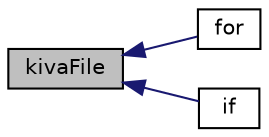 digraph "kivaFile"
{
  bgcolor="transparent";
  edge [fontname="Helvetica",fontsize="10",labelfontname="Helvetica",labelfontsize="10"];
  node [fontname="Helvetica",fontsize="10",shape=record];
  rankdir="LR";
  Node1 [label="kivaFile",height=0.2,width=0.4,color="black", fillcolor="grey75", style="filled", fontcolor="black"];
  Node1 -> Node2 [dir="back",color="midnightblue",fontsize="10",style="solid",fontname="Helvetica"];
  Node2 [label="for",height=0.2,width=0.4,color="black",URL="$a04026.html#ad479eb5a9201d048935c6e155ab02e8a"];
  Node1 -> Node3 [dir="back",color="midnightblue",fontsize="10",style="solid",fontname="Helvetica"];
  Node3 [label="if",height=0.2,width=0.4,color="black",URL="$a04026.html#a8c2336edbf22c7548fa8772dc1513f64"];
}
